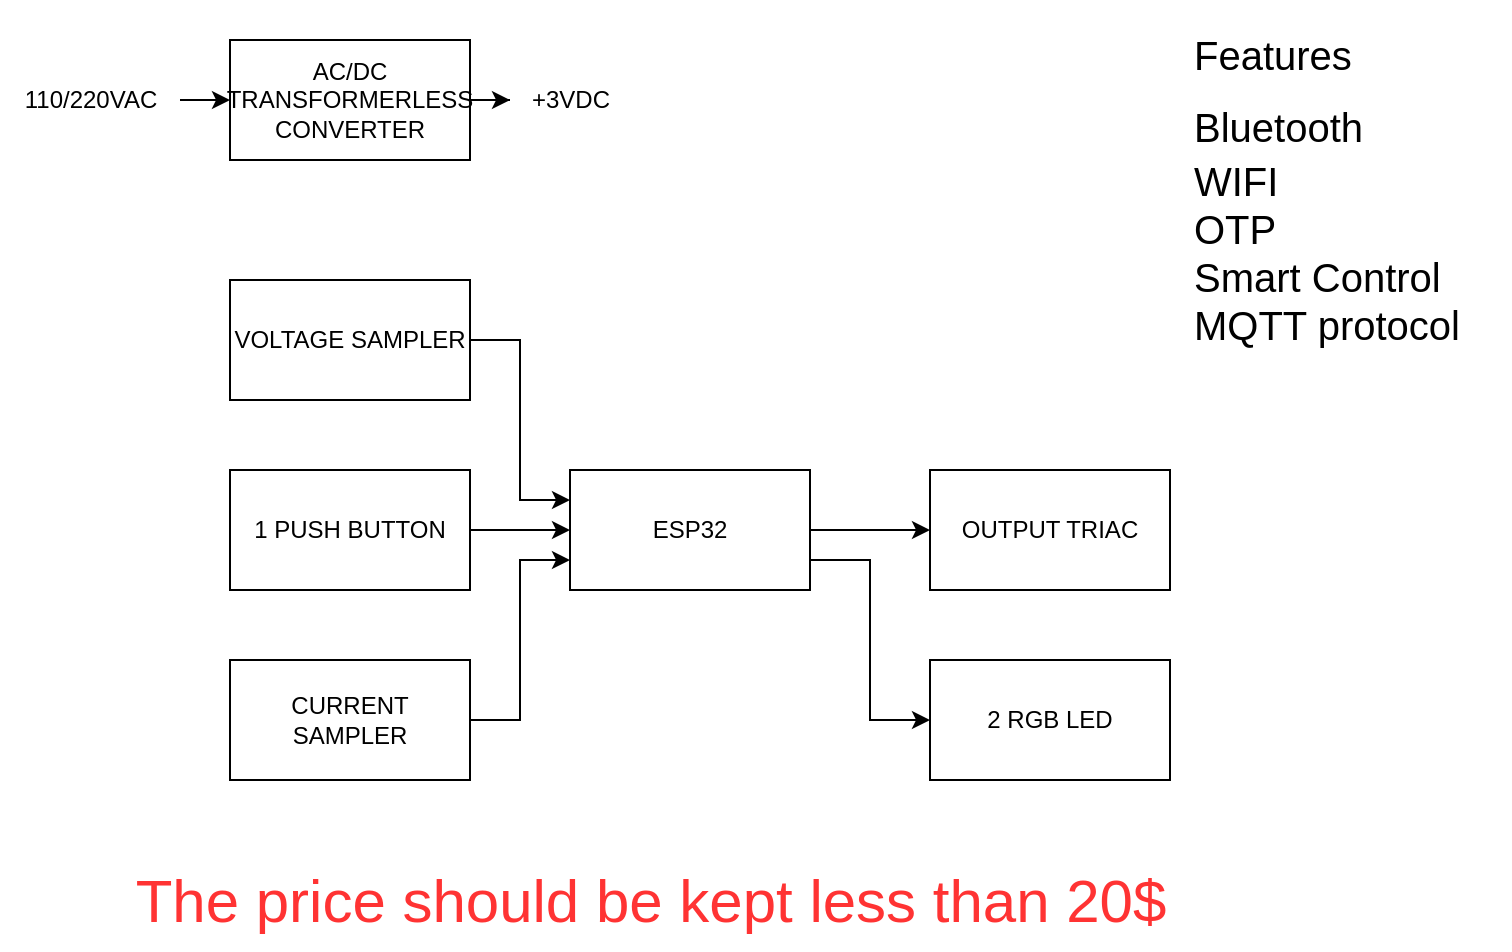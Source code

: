 <mxfile version="20.3.0" type="device"><diagram id="YQ7tZowc4YL0iCoR4ZAb" name="Page-1"><mxGraphModel dx="1483" dy="916" grid="1" gridSize="10" guides="1" tooltips="1" connect="1" arrows="1" fold="1" page="1" pageScale="1" pageWidth="1100" pageHeight="850" math="0" shadow="0"><root><mxCell id="0"/><mxCell id="1" parent="0"/><mxCell id="Kb8C1bF5uUksVZXyAwGh-7" style="edgeStyle=orthogonalEdgeStyle;rounded=0;orthogonalLoop=1;jettySize=auto;html=1;exitX=1;exitY=0.5;exitDx=0;exitDy=0;entryX=0;entryY=0.5;entryDx=0;entryDy=0;" edge="1" parent="1" source="Kb8C1bF5uUksVZXyAwGh-1" target="Kb8C1bF5uUksVZXyAwGh-4"><mxGeometry relative="1" as="geometry"/></mxCell><mxCell id="Kb8C1bF5uUksVZXyAwGh-9" style="edgeStyle=orthogonalEdgeStyle;rounded=0;orthogonalLoop=1;jettySize=auto;html=1;exitX=1;exitY=0.75;exitDx=0;exitDy=0;entryX=0;entryY=0.5;entryDx=0;entryDy=0;" edge="1" parent="1" source="Kb8C1bF5uUksVZXyAwGh-1" target="Kb8C1bF5uUksVZXyAwGh-8"><mxGeometry relative="1" as="geometry"/></mxCell><mxCell id="Kb8C1bF5uUksVZXyAwGh-1" value="ESP32" style="whiteSpace=wrap;html=1;" vertex="1" parent="1"><mxGeometry x="490" y="395" width="120" height="60" as="geometry"/></mxCell><mxCell id="Kb8C1bF5uUksVZXyAwGh-5" style="edgeStyle=orthogonalEdgeStyle;rounded=0;orthogonalLoop=1;jettySize=auto;html=1;exitX=1;exitY=0.5;exitDx=0;exitDy=0;entryX=0;entryY=0.25;entryDx=0;entryDy=0;" edge="1" parent="1" source="Kb8C1bF5uUksVZXyAwGh-2" target="Kb8C1bF5uUksVZXyAwGh-1"><mxGeometry relative="1" as="geometry"/></mxCell><mxCell id="Kb8C1bF5uUksVZXyAwGh-2" value="VOLTAGE SAMPLER" style="whiteSpace=wrap;html=1;" vertex="1" parent="1"><mxGeometry x="320" y="300" width="120" height="60" as="geometry"/></mxCell><mxCell id="Kb8C1bF5uUksVZXyAwGh-6" style="edgeStyle=orthogonalEdgeStyle;rounded=0;orthogonalLoop=1;jettySize=auto;html=1;exitX=1;exitY=0.5;exitDx=0;exitDy=0;entryX=0;entryY=0.75;entryDx=0;entryDy=0;" edge="1" parent="1" source="Kb8C1bF5uUksVZXyAwGh-3" target="Kb8C1bF5uUksVZXyAwGh-1"><mxGeometry relative="1" as="geometry"/></mxCell><mxCell id="Kb8C1bF5uUksVZXyAwGh-3" value="CURRENT SAMPLER" style="whiteSpace=wrap;html=1;" vertex="1" parent="1"><mxGeometry x="320" y="490" width="120" height="60" as="geometry"/></mxCell><mxCell id="Kb8C1bF5uUksVZXyAwGh-4" value="OUTPUT TRIAC" style="whiteSpace=wrap;html=1;" vertex="1" parent="1"><mxGeometry x="670" y="395" width="120" height="60" as="geometry"/></mxCell><mxCell id="Kb8C1bF5uUksVZXyAwGh-8" value="2 RGB LED" style="whiteSpace=wrap;html=1;" vertex="1" parent="1"><mxGeometry x="670" y="490" width="120" height="60" as="geometry"/></mxCell><mxCell id="Kb8C1bF5uUksVZXyAwGh-11" style="edgeStyle=orthogonalEdgeStyle;rounded=0;orthogonalLoop=1;jettySize=auto;html=1;exitX=1;exitY=0.5;exitDx=0;exitDy=0;entryX=0;entryY=0.5;entryDx=0;entryDy=0;" edge="1" parent="1" source="Kb8C1bF5uUksVZXyAwGh-10" target="Kb8C1bF5uUksVZXyAwGh-1"><mxGeometry relative="1" as="geometry"/></mxCell><mxCell id="Kb8C1bF5uUksVZXyAwGh-10" value="1 PUSH BUTTON" style="whiteSpace=wrap;html=1;" vertex="1" parent="1"><mxGeometry x="320" y="395" width="120" height="60" as="geometry"/></mxCell><mxCell id="Kb8C1bF5uUksVZXyAwGh-15" style="edgeStyle=orthogonalEdgeStyle;rounded=0;orthogonalLoop=1;jettySize=auto;html=1;exitX=1;exitY=0.5;exitDx=0;exitDy=0;" edge="1" parent="1" source="Kb8C1bF5uUksVZXyAwGh-12" target="Kb8C1bF5uUksVZXyAwGh-14"><mxGeometry relative="1" as="geometry"/></mxCell><mxCell id="Kb8C1bF5uUksVZXyAwGh-12" value="AC/DC TRANSFORMERLESS CONVERTER" style="whiteSpace=wrap;html=1;" vertex="1" parent="1"><mxGeometry x="320" y="180" width="120" height="60" as="geometry"/></mxCell><mxCell id="Kb8C1bF5uUksVZXyAwGh-16" style="edgeStyle=orthogonalEdgeStyle;rounded=0;orthogonalLoop=1;jettySize=auto;html=1;entryX=0;entryY=0.5;entryDx=0;entryDy=0;" edge="1" parent="1" source="Kb8C1bF5uUksVZXyAwGh-13" target="Kb8C1bF5uUksVZXyAwGh-12"><mxGeometry relative="1" as="geometry"/></mxCell><mxCell id="Kb8C1bF5uUksVZXyAwGh-13" value="110/220VAC" style="text;html=1;align=center;verticalAlign=middle;resizable=0;points=[];autosize=1;strokeColor=none;fillColor=none;" vertex="1" parent="1"><mxGeometry x="205" y="195" width="90" height="30" as="geometry"/></mxCell><mxCell id="Kb8C1bF5uUksVZXyAwGh-14" value="+3VDC" style="text;html=1;align=center;verticalAlign=middle;resizable=0;points=[];autosize=1;strokeColor=none;fillColor=none;" vertex="1" parent="1"><mxGeometry x="460" y="195" width="60" height="30" as="geometry"/></mxCell><mxCell id="Kb8C1bF5uUksVZXyAwGh-17" value="&lt;font color=&quot;#ff3333&quot; style=&quot;font-size: 30px;&quot;&gt;The price should be kept less than 20$&lt;/font&gt;" style="text;html=1;align=center;verticalAlign=middle;resizable=0;points=[];autosize=1;strokeColor=none;fillColor=none;" vertex="1" parent="1"><mxGeometry x="260" y="585" width="540" height="50" as="geometry"/></mxCell><mxCell id="Kb8C1bF5uUksVZXyAwGh-18" value="&lt;div style=&quot;&quot;&gt;&lt;span style=&quot;font-size: 20px; color: rgb(0, 0, 0); background-color: initial;&quot;&gt;Features&lt;/span&gt;&lt;/div&gt;&lt;font color=&quot;#000000&quot;&gt;&lt;div style=&quot;&quot;&gt;&lt;span style=&quot;font-size: 20px; background-color: initial;&quot;&gt;Bluetooth&lt;/span&gt;&lt;/div&gt;&lt;span style=&quot;font-size: 20px; line-height: 1.2;&quot;&gt;&lt;div style=&quot;&quot;&gt;&lt;span style=&quot;background-color: initial;&quot;&gt;WIFI&lt;/span&gt;&lt;/div&gt;&lt;div style=&quot;&quot;&gt;&lt;span style=&quot;background-color: initial;&quot;&gt;OTP&lt;/span&gt;&lt;/div&gt;&lt;div style=&quot;&quot;&gt;&lt;span style=&quot;background-color: initial;&quot;&gt;Smart Control&lt;/span&gt;&lt;/div&gt;&lt;div style=&quot;&quot;&gt;&lt;span style=&quot;background-color: initial;&quot;&gt;MQTT protocol&lt;/span&gt;&lt;/div&gt;&lt;/span&gt;&lt;/font&gt;" style="text;html=1;align=left;verticalAlign=middle;resizable=0;points=[];autosize=1;strokeColor=none;fillColor=none;fontSize=30;fontColor=#FF3333;" vertex="1" parent="1"><mxGeometry x="800" y="160" width="160" height="180" as="geometry"/></mxCell></root></mxGraphModel></diagram></mxfile>
